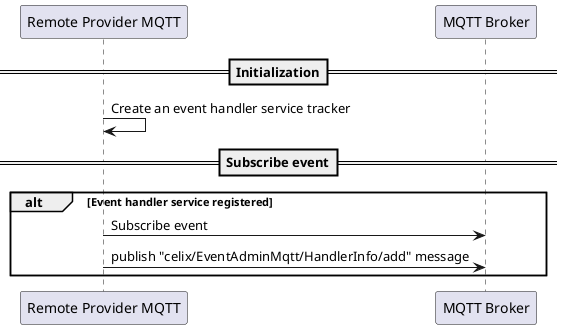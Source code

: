 Licensed to the Apache Software Foundation (ASF) under one or more
contributor license agreements.  See the NOTICE file distributed with
this work for additional information regarding copyright ownership.
The ASF licenses this file to You under the Apache License, Version 2.0
(the "License"); you may not use this file except in compliance with
the License.  You may obtain a copy of the License at

    http://www.apache.org/licenses/LICENSE-2.0

Unless required by applicable law or agreed to in writing, software
distributed under the License is distributed on an "AS IS" BASIS,
WITHOUT WARRANTIES OR CONDITIONS OF ANY KIND, either express or implied.
See the License for the specific language governing permissions and
limitations under the License.

@startuml
'https://plantuml.com/sequence-diagram

participant "Remote Provider MQTT" as RemoteProviderMQTT
participant "MQTT Broker" as MqttBroker

==Initialization==
RemoteProviderMQTT -> RemoteProviderMQTT: Create an event handler service tracker
==Subscribe event==
alt Event handler service registered
    RemoteProviderMQTT -> MqttBroker: Subscribe event
    RemoteProviderMQTT -> MqttBroker: publish "celix/EventAdminMqtt/HandlerInfo/add" message
end alt

@enduml